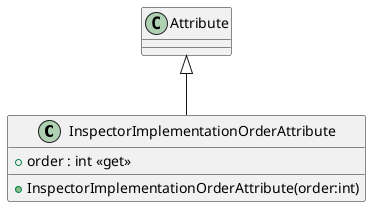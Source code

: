 @startuml
class InspectorImplementationOrderAttribute {
    + InspectorImplementationOrderAttribute(order:int)
    + order : int <<get>>
}
Attribute <|-- InspectorImplementationOrderAttribute
@enduml
